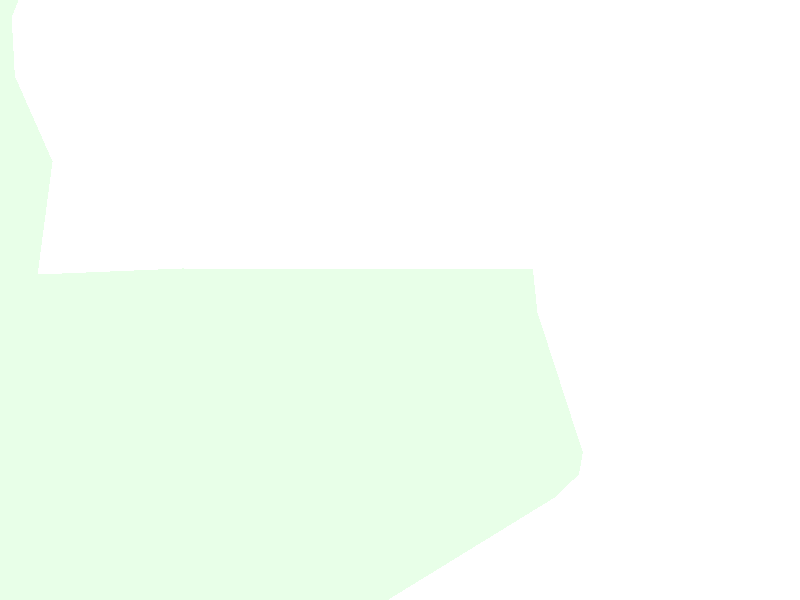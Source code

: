 
global_settings {
    assumed_gamma 2.0
    noise_generator 2
}

camera {
   orthographic
   location <0, 10000, 0>
   sky <0, 1, 0>
   direction <0, 0, 1>
   right <1.0*611.49622628, 0, 0>
   up <0, 1*611.49622628*cos(radians(10)), 0> /* this stretches in y to compensate for the rotate below */
   look_at <0, 0, 0>
   rotate <-10,0,0>
   scale <1,1,1>
   translate <1105890.92523,0,6410009.19199>
}

/* ground */
box {
    <1105585.17712, -0.5, 6409703.44388>, <1106196.67334, -0.0, 6410314.94011>
    pigment {
        color rgb <1, 1, 1>
    }
    finish {
        ambient 1
    }
}
prism { linear_spline  0, 0.01, 81,
/* osm_id=31965381 */
  <1105066.28, 6411087.3>,
  <1105187.37, 6411130.17>,
  <1105413.27, 6411209.76>,
  <1105416.12, 6411220.29>,
  <1105662.26, 6411297.43>,
  <1105728.66, 6411318.49>,
  <1105702.91, 6411399.98>,
  <1105788.74, 6411442.9>,
  <1105814.45, 6411496.71>,
  <1105894.95, 6411763.72>,
  <1105938.8, 6411759.61>,
  <1105912.8, 6411688.66>,
  <1106009.37, 6411674.52>,
  <1106003.31, 6411598.29>,
  <1105942.42, 6411566.14>,
  <1105833.32, 6411366.09>,
  <1105817.03, 6411296.12>,
  <1105810.76, 6411269.24>,
  <1105762.32, 6411269.24>,
  <1105693.46, 6411246.78>,
  <1105703.05, 6411220.95>,
  <1105581.17, 6411171.13>,
  <1105570.03, 6411054.6>,
  <1105553.65, 6410880.06>,
  <1105558.4, 6410772.75>,
  <1105619.9, 6410779.87>,
  <1105628.67, 6410712.86>,
  <1105512.54, 6410693.94>,
  <1105514.99, 6410628.26>,
  <1105546.46, 6410631.38>,
  <1105547.48, 6410578.83>,
  <1105551.06, 6410472.42>,
  <1105652.24, 6410423.45>,
  <1105623.07, 6410394.82>,
  <1105594.06, 6410297.21>,
  <1105596.54, 6410237.27>,
  <1105625.32, 6410150.41>,
  <1105613.9, 6410035.14>,
  <1105724.05, 6410041.3>,
  <1105992.47, 6410040.52>,
  <1105995.94, 6409996.72>,
  <1106030.67, 6409853.78>,
  <1106027.69, 6409831.48>,
  <1106008.84, 6409807.67>,
  <1105809.88, 6409644.75>,
  <1105634.74, 6409607.09>,
  <1105701.23, 6409443.41>,
  <1105615.69, 6409399.69>,
  <1105210.04, 6409375.77>,
  <1105206.07, 6409473.38>,
  <1105263.13, 6409491.05>,
  <1105238.32, 6409660.11>,
  <1105194.17, 6409652.42>,
  <1105191.19, 6409677.78>,
  <1105149.51, 6409873.75>,
  <1105146.54, 6410047.61>,
  <1105104.46, 6410051.54>,
  <1105099.89, 6410342.56>,
  <1105108.2, 6410440.93>,
  <1105101.35, 6410528.33>,
  <1105255.66, 6410546.14>,
  <1105254.48, 6410599.2>,
  <1105229.65, 6410741.38>,
  <1105226.12, 6410774.52>,
  <1105279.42, 6410778.02>,
  <1105259.68, 6410893.58>,
  <1105394.76, 6410910.31>,
  <1105433.33, 6410949.25>,
  <1105486.47, 6410960.41>,
  <1105487.33, 6411024.3>,
  <1105453.57, 6411015.61>,
  <1105451.12, 6411040.54>,
  <1105416.05, 6411041.22>,
  <1105415.62, 6411108.68>,
  <1105490.93, 6411128.72>,
  <1105487.05, 6411180.59>,
  <1105418.64, 6411147.19>,
  <1105262.85, 6411097.09>,
  <1105081.77, 6411038.32>,
  <1105074.9, 6411055.12>,
  <1105066.28, 6411087.3>

    texture {
        pigment {
            color rgb <0.9,1,0.9>
        }
        finish {
            ambient 1
            /*specular 0.5
            roughness 0.05
            reflection 0.5*/
        }
    }
}

prism { linear_spline  0, 0.01, 186,
/* osm_id=-10115 */
  <1104865.8, 6410428.72>,
  <1104948.42, 6410448.21>,
  <1105059.76, 6410478.85>,
  <1105092.81, 6409936.91>,
  <1105098.32, 6409698.41>,
  <1105118.85, 6409292.7>,
  <1105128.33, 6409072.86>,
  <1105181.83, 6408889.55>,
  <1105365.4, 6408411.41>,
  <1105596.37, 6407879.92>,
  <1105729.14, 6407584.13>,
  <1105842.53, 6407367.24>,
  <1106091.38, 6407104.94>,
  <1106343.46, 6406929.85>,
  <1106635.52, 6406748.97>,
  <1106870.51, 6406623.44>,
  <1107179.16, 6406447.39>,
  <1107405.34, 6406274.12>,
  <1107489.65, 6406290.75>,
  <1107601.89, 6406289.03>,
  <1107768.83, 6406217.05>,
  <1107872.08, 6406159.4>,
  <1108004.53, 6406063.49>,
  <1108199.08, 6405892.12>,
  <1108395.98, 6405727.24>,
  <1108458.45, 6405648.29>,
  <1108573.41, 6405558.88>,
  <1108626.23, 6405593.25>,
  <1108808.22, 6405656.13>,
  <1108877.61, 6405614.67>,
  <1108811.84, 6405553.45>,
  <1108789.96, 6405536.82>,
  <1108763.9, 6405517.71>,
  <1108761.96, 6405495.72>,
  <1108835.24, 6405481.21>,
  <1108854.99, 6405470.56>,
  <1108854.56, 6405493.14>,
  <1108854.18, 6405511.01>,
  <1108914.47, 6405531.64>,
  <1108971.19, 6405514.54>,
  <1109014.67, 6405487.5>,
  <1109051.36, 6405500.99>,
  <1109083.5, 6405495.95>,
  <1109080.07, 6405515.14>,
  <1109120.6, 6405507.68>,
  <1109098.8, 6405426.06>,
  <1109145.7, 6405432.37>,
  <1109176.09, 6405499.81>,
  <1109218.52, 6405489.31>,
  <1109252.99, 6405458.31>,
  <1109276.74, 6405438.38>,
  <1109324.42, 6405423.15>,
  <1109326.28, 6405378.05>,
  <1109424.34, 6405355.11>,
  <1109558.22, 6405332.19>,
  <1109571.02, 6405342>,
  <1109686.66, 6405414.83>,
  <1109749.78, 6405398.87>,
  <1109970.26, 6405317.85>,
  <1110191.26, 6405205.06>,
  <1110334.36, 6405122.34>,
  <1110420.89, 6405061.23>,
  <1110568.78, 6404918.07>,
  <1110605.04, 6404876.79>,
  <1110615.75, 6404853.34>,
  <1110620.74, 6404828.28>,
  <1110623.62, 6404810.59>,
  <1110619.18, 6404790.8>,
  <1110594.65, 6404776.88>,
  <1110580.42, 6404777.67>,
  <1110565.31, 6404787.77>,
  <1110542.98, 6404834.37>,
  <1110424.41, 6404975.17>,
  <1110412.28, 6404977.64>,
  <1110609.79, 6404665.61>,
  <1110678.74, 6404619.07>,
  <1110709.03, 6404572.02>,
  <1110727.67, 6404487.78>,
  <1110743.81, 6404476.25>,
  <1110799.01, 6404432.07>,
  <1111050.39, 6404026.07>,
  <1111099.44, 6403871.34>,
  <1111159.04, 6403774.37>,
  <1111330.72, 6403432.65>,
  <1111317.44, 6403411.5>,
  <1111135.15, 6403761.72>,
  <1111082.06, 6403861.71>,
  <1110993.19, 6403999.24>,
  <1110905.03, 6404146.55>,
  <1110892.79, 6404133.24>,
  <1111049.03, 6403848.25>,
  <1111102.6, 6403742.08>,
  <1111290.5, 6403399.63>,
  <1111195.87, 6403270.5>,
  <1111066.67, 6403471.29>,
  <1111025.41, 6403451.46>,
  <1111028.58, 6403430.87>,
  <1110852.15, 6403320.88>,
  <1110809.86, 6403409.4>,
  <1110908.61, 6403469.21>,
  <1110988.61, 6403499.98>,
  <1110983.6, 6403535.82>,
  <1110914.42, 6403639.33>,
  <1110906.56, 6403648.31>,
  <1110878.24, 6403710.01>,
  <1110868.84, 6403749.04>,
  <1110844.4, 6403866.63>,
  <1110838.86, 6403930.02>,
  <1110819.3, 6404013.97>,
  <1110763.4, 6404171.89>,
  <1110728.64, 6404272.61>,
  <1110710.3, 6404333.25>,
  <1110562.12, 6404587.55>,
  <1110406.79, 6404808.47>,
  <1110205.89, 6405013.86>,
  <1109983.7, 6405140.13>,
  <1109478, 6405197.1>,
  <1109213.44, 6405277.01>,
  <1108813.03, 6405377.52>,
  <1108220.76, 6405647.72>,
  <1107796.42, 6405898.59>,
  <1107464.67, 6406125.54>,
  <1107117.48, 6406406.27>,
  <1106655.16, 6406652.07>,
  <1106266.04, 6406868.76>,
  <1105963.42, 6407092.34>,
  <1105834.74, 6407218.22>,
  <1105634.96, 6407547.1>,
  <1105433.64, 6407987.94>,
  <1105281.24, 6408305.81>,
  <1105269.09, 6408338.64>,
  <1105166.55, 6408308.94>,
  <1105162.88, 6408322.64>,
  <1105101.42, 6408317.73>,
  <1105078.12, 6408384.74>,
  <1105052.42, 6408394.5>,
  <1105028.23, 6408457.01>,
  <1105025.52, 6408515.83>,
  <1105013.23, 6408560.45>,
  <1104999.64, 6408592.58>,
  <1104957.73, 6408785.05>,
  <1104905.29, 6408974>,
  <1104925.98, 6409093.08>,
  <1104959.13, 6409136.7>,
  <1104994.11, 6409242.89>,
  <1104939.14, 6409446.55>,
  <1104908.76, 6409658.54>,
  <1104916.93, 6409694.59>,
  <1104907.32, 6409879.68>,
  <1104899.26, 6410032.52>,
  <1104872.1, 6410335.69>,
  <1104865.8, 6410428.72>,
  <1107428.25, 6406265>,
  <1107599.74, 6406144.32>,
  <1107845.91, 6405958.87>,
  <1107948.48, 6405907.51>,
  <1108014.06, 6405875.01>,
  <1108182.53, 6405800.3>,
  <1108225.99, 6405762.33>,
  <1108336.99, 6405684.12>,
  <1108172.07, 6405877.18>,
  <1107989.92, 6406040.08>,
  <1107866.44, 6406138.32>,
  <1107719.38, 6406217.97>,
  <1107598.97, 6406268.47>,
  <1107494.39, 6406274.31>,
  <1107428.25, 6406265>,
  <1104990.82, 6409062.32>,
  <1104992.44, 6408881.48>,
  <1105025.11, 6408739.73>,
  <1105053.35, 6408690.42>,
  <1105175.14, 6408541.76>,
  <1105253.39, 6408367.58>,
  <1105267.01, 6408374.81>,
  <1105070.16, 6408862.5>,
  <1105014.42, 6409064.86>,
  <1104990.82, 6409062.32>,
  <1105049.95, 6408485.32>,
  <1105050.56, 6408441.99>,
  <1105087.05, 6408389.75>,
  <1105124.75, 6408377.84>,
  <1105160.51, 6408394.69>,
  <1105172.85, 6408427.79>,
  <1105119.6, 6408531.76>,
  <1105071.62, 6408547.43>,
  <1105049.95, 6408485.32>

    texture {
        pigment {
            color rgb <0.2,0.2,0.9>
        }
        finish {
            ambient 1
            /*specular 0.5
            roughness 0.05
            reflection 0.5*/
        }
    }
}

